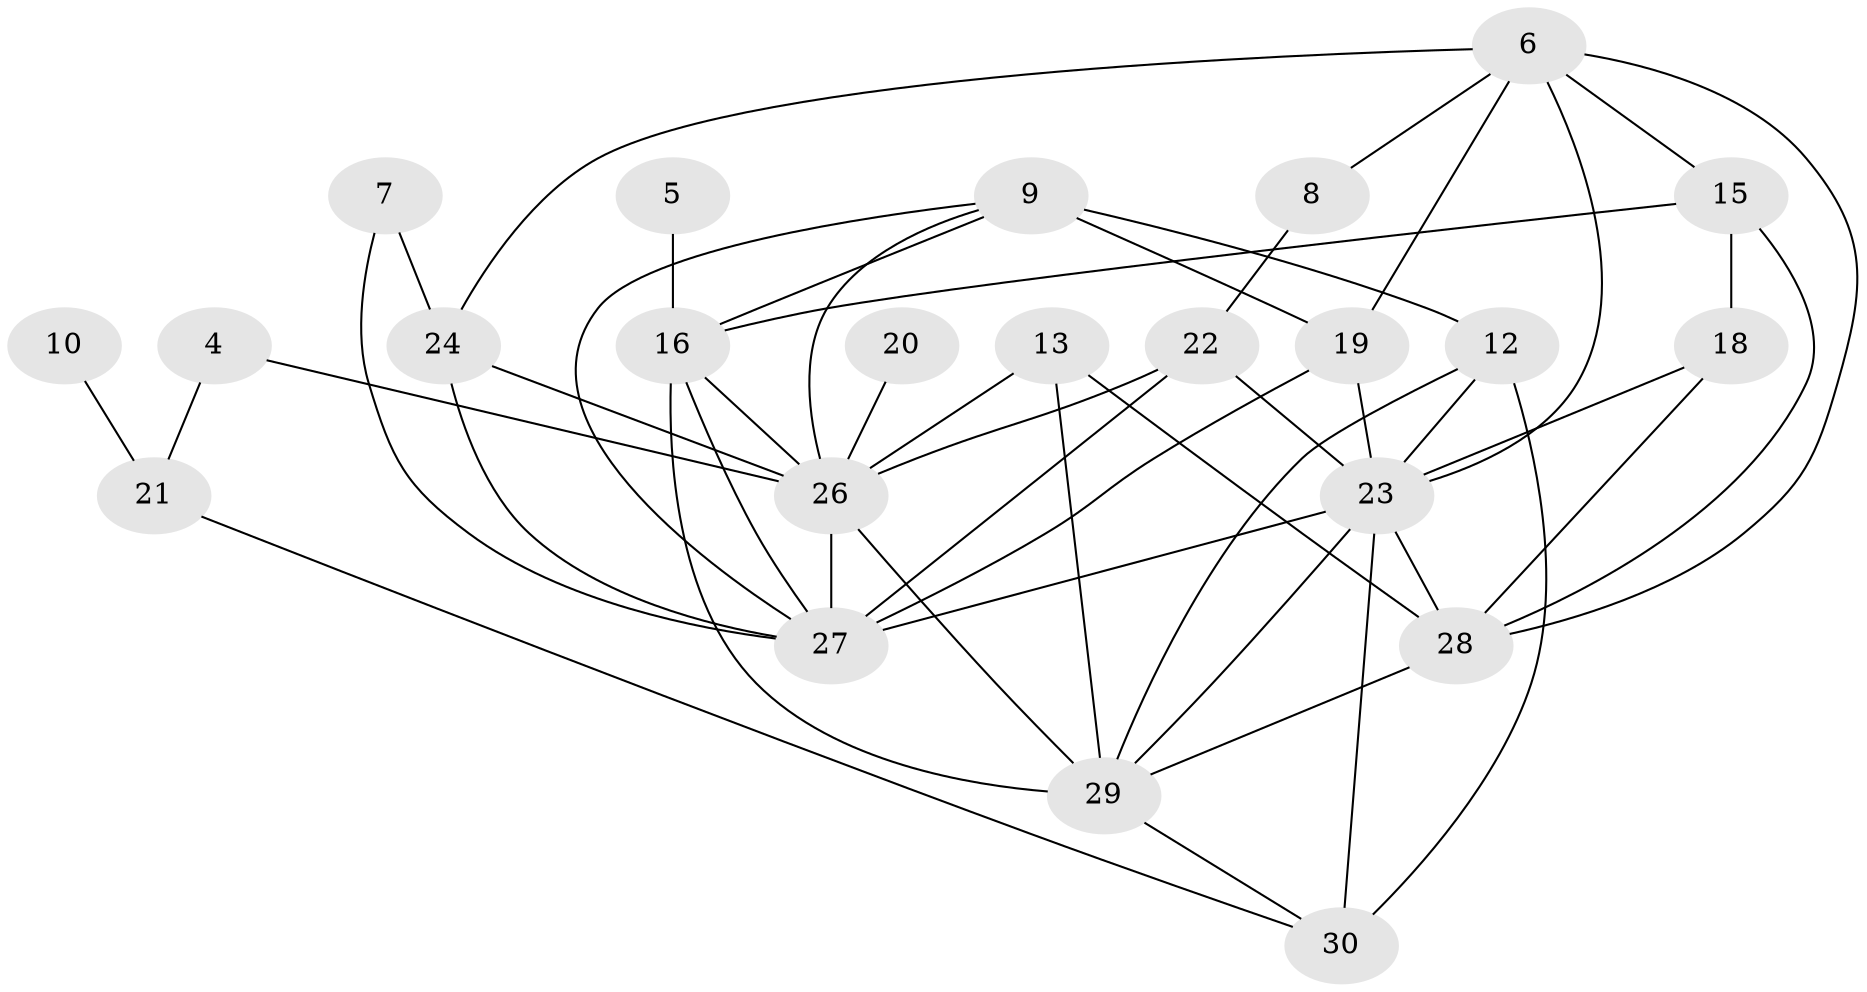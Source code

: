 // original degree distribution, {5: 0.08, 4: 0.17, 3: 0.2, 0: 0.07, 2: 0.3, 1: 0.14, 6: 0.04}
// Generated by graph-tools (version 1.1) at 2025/35/03/04/25 23:35:44]
// undirected, 23 vertices, 49 edges
graph export_dot {
  node [color=gray90,style=filled];
  4;
  5;
  6;
  7;
  8;
  9;
  10;
  12;
  13;
  15;
  16;
  18;
  19;
  20;
  21;
  22;
  23;
  24;
  26;
  27;
  28;
  29;
  30;
  4 -- 21 [weight=1.0];
  4 -- 26 [weight=1.0];
  5 -- 16 [weight=1.0];
  6 -- 8 [weight=1.0];
  6 -- 15 [weight=1.0];
  6 -- 19 [weight=1.0];
  6 -- 23 [weight=1.0];
  6 -- 24 [weight=1.0];
  6 -- 28 [weight=1.0];
  7 -- 24 [weight=1.0];
  7 -- 27 [weight=1.0];
  8 -- 22 [weight=1.0];
  9 -- 12 [weight=1.0];
  9 -- 16 [weight=1.0];
  9 -- 19 [weight=2.0];
  9 -- 26 [weight=1.0];
  9 -- 27 [weight=1.0];
  10 -- 21 [weight=1.0];
  12 -- 23 [weight=2.0];
  12 -- 29 [weight=1.0];
  12 -- 30 [weight=1.0];
  13 -- 26 [weight=1.0];
  13 -- 28 [weight=1.0];
  13 -- 29 [weight=1.0];
  15 -- 16 [weight=1.0];
  15 -- 18 [weight=1.0];
  15 -- 28 [weight=1.0];
  16 -- 26 [weight=3.0];
  16 -- 27 [weight=1.0];
  16 -- 29 [weight=1.0];
  18 -- 23 [weight=2.0];
  18 -- 28 [weight=1.0];
  19 -- 23 [weight=1.0];
  19 -- 27 [weight=2.0];
  20 -- 26 [weight=1.0];
  21 -- 30 [weight=1.0];
  22 -- 23 [weight=1.0];
  22 -- 26 [weight=1.0];
  22 -- 27 [weight=1.0];
  23 -- 27 [weight=1.0];
  23 -- 28 [weight=1.0];
  23 -- 29 [weight=3.0];
  23 -- 30 [weight=2.0];
  24 -- 26 [weight=1.0];
  24 -- 27 [weight=1.0];
  26 -- 27 [weight=2.0];
  26 -- 29 [weight=4.0];
  28 -- 29 [weight=1.0];
  29 -- 30 [weight=1.0];
}
